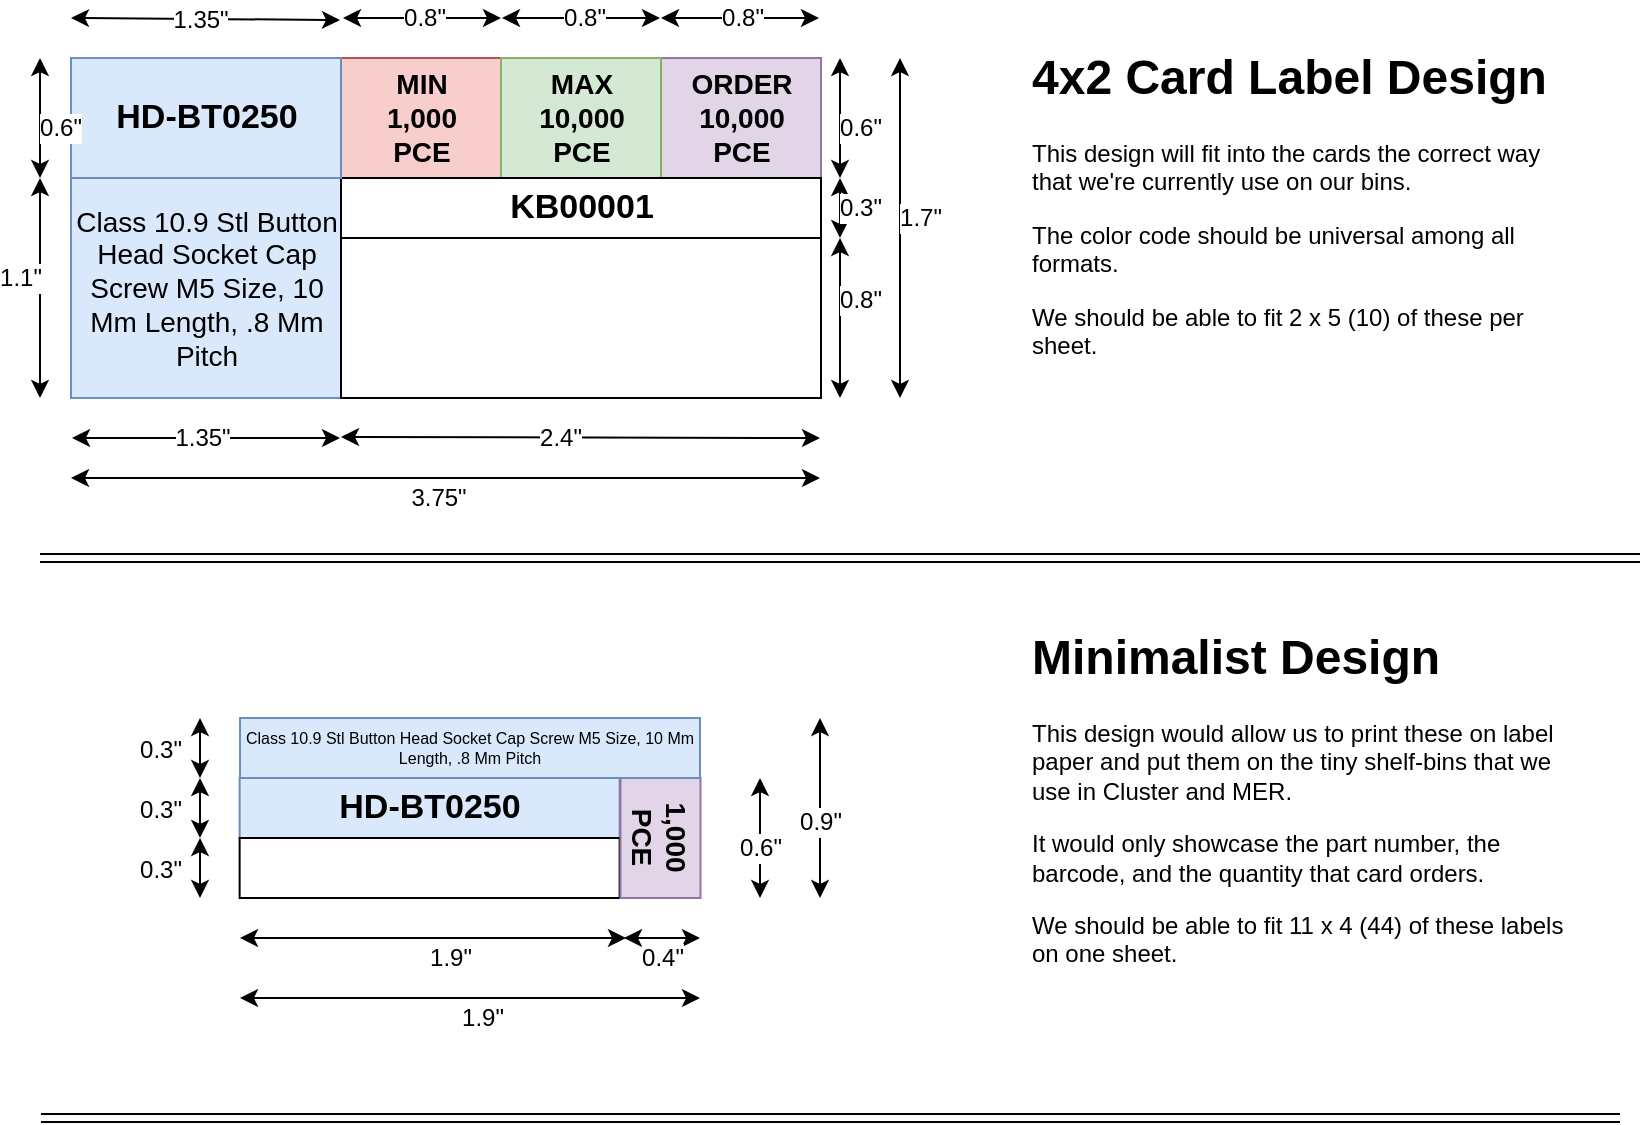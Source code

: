 <mxfile version="10.8.6" type="github"><diagram id="c_n3Q0lWU4w3SgG8-8b6" name="Page-1"><mxGraphModel dx="961" dy="514" grid="1" gridSize="10" guides="1" tooltips="1" connect="1" arrows="1" fold="1" page="1" pageScale="1" pageWidth="850" pageHeight="1100" math="0" shadow="0"><root><mxCell id="0"/><mxCell id="1" parent="0"/><mxCell id="8qEaiKg_Ph8CL1BP2FB5-1" value="" style="group;spacingTop=0;spacingLeft=0;spacingBottom=0;spacingRight=0;spacing=5;horizontal=1;verticalAlign=middle;align=center;labelPosition=center;verticalLabelPosition=middle;" vertex="1" connectable="0" parent="1"><mxGeometry x="45.5" y="40" width="395" height="200" as="geometry"/></mxCell><mxCell id="8qEaiKg_Ph8CL1BP2FB5-2" value="" style="rounded=0;whiteSpace=wrap;html=1;direction=west;" vertex="1" parent="8qEaiKg_Ph8CL1BP2FB5-1"><mxGeometry x="10" y="10" width="375" height="170" as="geometry"/></mxCell><mxCell id="8qEaiKg_Ph8CL1BP2FB5-3" value="&lt;p&gt;&lt;font style=&quot;font-size: 14px ; font-weight: normal&quot;&gt;Class 10.9 Stl Button Head Socket Cap Screw M5 Size, 10 Mm Length, .8 Mm Pitch&lt;/font&gt;&lt;/p&gt;" style="rounded=0;whiteSpace=wrap;html=1;fillColor=#dae8fc;strokeColor=#6c8ebf;" vertex="1" parent="8qEaiKg_Ph8CL1BP2FB5-1"><mxGeometry x="10" y="70" width="135" height="110" as="geometry"/></mxCell><mxCell id="8qEaiKg_Ph8CL1BP2FB5-4" value="&lt;b style=&quot;font-size: 14px&quot;&gt;MIN&lt;br&gt;1,000&lt;br&gt;PCE&lt;/b&gt;&lt;br&gt;" style="rounded=0;whiteSpace=wrap;html=1;fillColor=#f8cecc;strokeColor=#b85450;" vertex="1" parent="8qEaiKg_Ph8CL1BP2FB5-1"><mxGeometry x="145" y="10" width="80" height="60" as="geometry"/></mxCell><mxCell id="8qEaiKg_Ph8CL1BP2FB5-5" value="&lt;b style=&quot;font-size: 14px&quot;&gt;ORDER&lt;br&gt;10,000&lt;br&gt;PCE&lt;/b&gt;&lt;br&gt;" style="rounded=0;whiteSpace=wrap;html=1;fillColor=#e1d5e7;strokeColor=#9673a6;" vertex="1" parent="8qEaiKg_Ph8CL1BP2FB5-1"><mxGeometry x="305" y="10" width="80" height="60" as="geometry"/></mxCell><mxCell id="8qEaiKg_Ph8CL1BP2FB5-6" value="&lt;b style=&quot;font-size: 14px&quot;&gt;MAX&lt;br&gt;10,000&lt;br&gt;PCE&lt;/b&gt;&lt;br&gt;" style="rounded=0;whiteSpace=wrap;html=1;fillColor=#d5e8d4;strokeColor=#82b366;" vertex="1" parent="8qEaiKg_Ph8CL1BP2FB5-1"><mxGeometry x="225" y="10" width="80" height="60" as="geometry"/></mxCell><mxCell id="8qEaiKg_Ph8CL1BP2FB5-7" value="&lt;font style=&quot;font-size: 17px&quot;&gt;&lt;b&gt;KB00001&lt;/b&gt;&lt;/font&gt;" style="rounded=0;whiteSpace=wrap;html=1;" vertex="1" parent="8qEaiKg_Ph8CL1BP2FB5-1"><mxGeometry x="145" y="70" width="240" height="30" as="geometry"/></mxCell><mxCell id="8qEaiKg_Ph8CL1BP2FB5-8" value="&lt;span style=&quot;font-size: 17px&quot;&gt;&lt;b&gt;HD-BT0250&lt;/b&gt;&lt;/span&gt;" style="rounded=0;whiteSpace=wrap;html=1;fillColor=#dae8fc;strokeColor=#6c8ebf;" vertex="1" parent="8qEaiKg_Ph8CL1BP2FB5-1"><mxGeometry x="10" y="10" width="135" height="60" as="geometry"/></mxCell><mxCell id="8qEaiKg_Ph8CL1BP2FB5-9" value="" style="rounded=0;whiteSpace=wrap;html=1;image=https://cdn.shopifycloud.com/help/assets/manual/sell-in-person/hardware/barcode-scanner/1d-barcode-4fbf513f48675746ba39d9ea5078f377e5e1bb9de2966336088af8394b893b78.png;autosize=0;fixDash=0;collapsible=0;imageWidth=220;imageHeight=48;arcSize=48;absoluteArcSize=0;" vertex="1" parent="8qEaiKg_Ph8CL1BP2FB5-1"><mxGeometry x="145" y="100" width="240" height="80" as="geometry"/></mxCell><mxCell id="8qEaiKg_Ph8CL1BP2FB5-51" value="" style="endArrow=classic;startArrow=classic;html=1;" edge="1" parent="8qEaiKg_Ph8CL1BP2FB5-1"><mxGeometry width="50" height="50" relative="1" as="geometry"><mxPoint x="10.5" y="200" as="sourcePoint"/><mxPoint x="144.5" y="200" as="targetPoint"/></mxGeometry></mxCell><mxCell id="8qEaiKg_Ph8CL1BP2FB5-52" value="1.35&quot;" style="text;html=1;resizable=0;points=[];align=center;verticalAlign=middle;labelBackgroundColor=#ffffff;" vertex="1" connectable="0" parent="8qEaiKg_Ph8CL1BP2FB5-51"><mxGeometry x="-0.138" relative="1" as="geometry"><mxPoint x="6.5" as="offset"/></mxGeometry></mxCell><mxCell id="8qEaiKg_Ph8CL1BP2FB5-53" value="" style="endArrow=classic;startArrow=classic;html=1;" edge="1" parent="8qEaiKg_Ph8CL1BP2FB5-1"><mxGeometry width="50" height="50" relative="1" as="geometry"><mxPoint x="145" y="199.5" as="sourcePoint"/><mxPoint x="384.5" y="200" as="targetPoint"/></mxGeometry></mxCell><mxCell id="8qEaiKg_Ph8CL1BP2FB5-54" value="2.4&quot;" style="text;html=1;resizable=0;points=[];align=center;verticalAlign=middle;labelBackgroundColor=#ffffff;" vertex="1" connectable="0" parent="8qEaiKg_Ph8CL1BP2FB5-53"><mxGeometry x="-0.138" relative="1" as="geometry"><mxPoint x="6.5" as="offset"/></mxGeometry></mxCell><mxCell id="8qEaiKg_Ph8CL1BP2FB5-10" value="" style="endArrow=classic;startArrow=classic;html=1;" edge="1" parent="1"><mxGeometry width="50" height="50" relative="1" as="geometry"><mxPoint x="55.5" y="260" as="sourcePoint"/><mxPoint x="430" y="260" as="targetPoint"/></mxGeometry></mxCell><mxCell id="8qEaiKg_Ph8CL1BP2FB5-11" value="3.75&quot;" style="text;html=1;resizable=0;points=[];align=center;verticalAlign=middle;labelBackgroundColor=#ffffff;" vertex="1" connectable="0" parent="8qEaiKg_Ph8CL1BP2FB5-10"><mxGeometry x="-0.138" relative="1" as="geometry"><mxPoint x="22" y="10" as="offset"/></mxGeometry></mxCell><mxCell id="8qEaiKg_Ph8CL1BP2FB5-12" value="" style="endArrow=classic;startArrow=classic;html=1;" edge="1" parent="1"><mxGeometry width="50" height="50" relative="1" as="geometry"><mxPoint x="470" y="220" as="sourcePoint"/><mxPoint x="470" y="50" as="targetPoint"/></mxGeometry></mxCell><mxCell id="8qEaiKg_Ph8CL1BP2FB5-13" value="1.7&quot;" style="text;html=1;resizable=0;points=[];align=center;verticalAlign=middle;labelBackgroundColor=#ffffff;" vertex="1" connectable="0" parent="8qEaiKg_Ph8CL1BP2FB5-12"><mxGeometry x="-0.294" y="-2" relative="1" as="geometry"><mxPoint x="8" y="-30" as="offset"/></mxGeometry></mxCell><mxCell id="8qEaiKg_Ph8CL1BP2FB5-14" value="&lt;h1&gt;4x2 Card Label Design&lt;/h1&gt;&lt;p&gt;This design will fit into the cards the correct way that we're currently use on our bins.&lt;/p&gt;&lt;p&gt;The color code should be universal among all formats.&lt;/p&gt;&lt;p&gt;We should be able to fit 2 x 5 (10) of these per sheet.&lt;/p&gt;" style="text;html=1;strokeColor=none;fillColor=none;spacing=5;spacingTop=-20;whiteSpace=wrap;overflow=hidden;rounded=0;" vertex="1" parent="1"><mxGeometry x="530.5" y="40" width="280" height="170" as="geometry"/></mxCell><mxCell id="8qEaiKg_Ph8CL1BP2FB5-19" value="" style="endArrow=classic;startArrow=classic;html=1;" edge="1" parent="1"><mxGeometry width="50" height="50" relative="1" as="geometry"><mxPoint x="140" y="490" as="sourcePoint"/><mxPoint x="333" y="490" as="targetPoint"/></mxGeometry></mxCell><mxCell id="8qEaiKg_Ph8CL1BP2FB5-20" value="1.9&quot;" style="text;html=1;resizable=0;points=[];align=center;verticalAlign=middle;labelBackgroundColor=#ffffff;" vertex="1" connectable="0" parent="8qEaiKg_Ph8CL1BP2FB5-19"><mxGeometry x="-0.138" relative="1" as="geometry"><mxPoint x="22" y="10" as="offset"/></mxGeometry></mxCell><mxCell id="8qEaiKg_Ph8CL1BP2FB5-21" value="&lt;h1&gt;Minimalist Design&lt;/h1&gt;&lt;p&gt;This design would allow us to print these on label paper and put them on the tiny shelf-bins that we use in Cluster and MER.&amp;nbsp;&lt;/p&gt;&lt;p&gt;It would only showcase the part number, the barcode, and the quantity that card orders.&lt;/p&gt;&lt;p&gt;We should be able to fit 11 x 4 (44) of these labels on one sheet.&lt;/p&gt;" style="text;html=1;strokeColor=none;fillColor=none;spacing=5;spacingTop=-20;whiteSpace=wrap;overflow=hidden;rounded=0;" vertex="1" parent="1"><mxGeometry x="530.5" y="330" width="280" height="190" as="geometry"/></mxCell><mxCell id="8qEaiKg_Ph8CL1BP2FB5-22" value="" style="shape=link;html=1;" edge="1" parent="1"><mxGeometry width="50" height="50" relative="1" as="geometry"><mxPoint x="840" y="300" as="sourcePoint"/><mxPoint x="40" y="300" as="targetPoint"/></mxGeometry></mxCell><mxCell id="8qEaiKg_Ph8CL1BP2FB5-23" value="" style="endArrow=classic;startArrow=classic;html=1;" edge="1" parent="1"><mxGeometry width="50" height="50" relative="1" as="geometry"><mxPoint x="400" y="470" as="sourcePoint"/><mxPoint x="400" y="410" as="targetPoint"/></mxGeometry></mxCell><mxCell id="8qEaiKg_Ph8CL1BP2FB5-34" value="0.6&quot;" style="text;html=1;resizable=0;points=[];align=center;verticalAlign=middle;labelBackgroundColor=#ffffff;" vertex="1" connectable="0" parent="8qEaiKg_Ph8CL1BP2FB5-23"><mxGeometry x="-0.156" relative="1" as="geometry"><mxPoint as="offset"/></mxGeometry></mxCell><mxCell id="8qEaiKg_Ph8CL1BP2FB5-25" value="" style="shape=link;html=1;" edge="1" parent="1"><mxGeometry width="50" height="50" relative="1" as="geometry"><mxPoint x="830" y="580" as="sourcePoint"/><mxPoint x="40.5" y="580" as="targetPoint"/></mxGeometry></mxCell><mxCell id="8qEaiKg_Ph8CL1BP2FB5-26" value="" style="endArrow=classic;startArrow=classic;html=1;" edge="1" parent="1"><mxGeometry width="50" height="50" relative="1" as="geometry"><mxPoint x="332" y="490" as="sourcePoint"/><mxPoint x="370" y="490" as="targetPoint"/></mxGeometry></mxCell><mxCell id="8qEaiKg_Ph8CL1BP2FB5-27" value="0.4&quot;" style="text;html=1;resizable=0;points=[];align=center;verticalAlign=middle;labelBackgroundColor=#ffffff;" vertex="1" connectable="0" parent="8qEaiKg_Ph8CL1BP2FB5-26"><mxGeometry x="-0.138" relative="1" as="geometry"><mxPoint x="2" y="10" as="offset"/></mxGeometry></mxCell><mxCell id="8qEaiKg_Ph8CL1BP2FB5-28" value="&lt;font style=&quot;font-size: 17px&quot;&gt;&lt;b&gt;HD-BT0250&lt;/b&gt;&lt;/font&gt;" style="rounded=0;whiteSpace=wrap;html=1;fillColor=#dae8fc;strokeColor=#6c8ebf;" vertex="1" parent="1"><mxGeometry x="139.816" y="410" width="190" height="30" as="geometry"/></mxCell><mxCell id="8qEaiKg_Ph8CL1BP2FB5-29" value="" style="rounded=0;whiteSpace=wrap;html=1;image=https://cdn.shopifycloud.com/help/assets/manual/sell-in-person/hardware/barcode-scanner/1d-barcode-4fbf513f48675746ba39d9ea5078f377e5e1bb9de2966336088af8394b893b78.png;autosize=0;fixDash=0;collapsible=0;imageWidth=150;imageHeight=24;arcSize=12;absoluteArcSize=0;" vertex="1" parent="1"><mxGeometry x="139.816" y="440" width="190" height="30" as="geometry"/></mxCell><mxCell id="8qEaiKg_Ph8CL1BP2FB5-30" value="&lt;span style=&quot;font-size: 14px&quot;&gt;&lt;b&gt;1,000 PCE&lt;/b&gt;&lt;/span&gt;&lt;br&gt;" style="rounded=0;whiteSpace=wrap;html=1;direction=east;rotation=90;fillColor=#e1d5e7;strokeColor=#9673a6;" vertex="1" parent="1"><mxGeometry x="320.243" y="420" width="60" height="40" as="geometry"/></mxCell><mxCell id="8qEaiKg_Ph8CL1BP2FB5-32" value="" style="endArrow=classic;startArrow=classic;html=1;" edge="1" parent="1"><mxGeometry width="50" height="50" relative="1" as="geometry"><mxPoint x="140" y="520" as="sourcePoint"/><mxPoint x="370" y="520" as="targetPoint"/></mxGeometry></mxCell><mxCell id="8qEaiKg_Ph8CL1BP2FB5-33" value="1.9&quot;" style="text;html=1;resizable=0;points=[];align=center;verticalAlign=middle;labelBackgroundColor=#ffffff;" vertex="1" connectable="0" parent="8qEaiKg_Ph8CL1BP2FB5-32"><mxGeometry x="-0.138" relative="1" as="geometry"><mxPoint x="22" y="10" as="offset"/></mxGeometry></mxCell><mxCell id="8qEaiKg_Ph8CL1BP2FB5-35" value="&lt;h6&gt;&lt;font style=&quot;font-size: 8px ; font-weight: normal&quot;&gt;Class 10.9 Stl Button Head Socket Cap Screw M5 Size, 10 Mm Length, .8 Mm Pitch&lt;/font&gt;&lt;/h6&gt;" style="rounded=0;whiteSpace=wrap;html=1;fillColor=#dae8fc;strokeColor=#6c8ebf;fontStyle=0" vertex="1" parent="1"><mxGeometry x="140" y="380" width="230" height="30" as="geometry"/></mxCell><mxCell id="8qEaiKg_Ph8CL1BP2FB5-36" value="" style="endArrow=classic;startArrow=classic;html=1;" edge="1" parent="1"><mxGeometry width="50" height="50" relative="1" as="geometry"><mxPoint x="430" y="470" as="sourcePoint"/><mxPoint x="430" y="380" as="targetPoint"/></mxGeometry></mxCell><mxCell id="8qEaiKg_Ph8CL1BP2FB5-37" value="0.9&quot;" style="text;html=1;resizable=0;points=[];align=center;verticalAlign=middle;labelBackgroundColor=#ffffff;" vertex="1" connectable="0" parent="8qEaiKg_Ph8CL1BP2FB5-36"><mxGeometry x="-0.156" relative="1" as="geometry"><mxPoint as="offset"/></mxGeometry></mxCell><mxCell id="8qEaiKg_Ph8CL1BP2FB5-38" value="" style="endArrow=classic;startArrow=classic;html=1;" edge="1" parent="1"><mxGeometry width="50" height="50" relative="1" as="geometry"><mxPoint x="120" y="470" as="sourcePoint"/><mxPoint x="120" y="440" as="targetPoint"/></mxGeometry></mxCell><mxCell id="8qEaiKg_Ph8CL1BP2FB5-39" value="0.3&quot;" style="text;html=1;resizable=0;points=[];align=center;verticalAlign=middle;labelBackgroundColor=#ffffff;" vertex="1" connectable="0" parent="8qEaiKg_Ph8CL1BP2FB5-38"><mxGeometry x="-0.156" relative="1" as="geometry"><mxPoint x="-20" y="-2" as="offset"/></mxGeometry></mxCell><mxCell id="8qEaiKg_Ph8CL1BP2FB5-40" value="" style="endArrow=classic;startArrow=classic;html=1;" edge="1" parent="1"><mxGeometry width="50" height="50" relative="1" as="geometry"><mxPoint x="120" y="440" as="sourcePoint"/><mxPoint x="120" y="410" as="targetPoint"/></mxGeometry></mxCell><mxCell id="8qEaiKg_Ph8CL1BP2FB5-41" value="0.3&quot;" style="text;html=1;resizable=0;points=[];align=center;verticalAlign=middle;labelBackgroundColor=#ffffff;" vertex="1" connectable="0" parent="8qEaiKg_Ph8CL1BP2FB5-40"><mxGeometry x="-0.156" relative="1" as="geometry"><mxPoint x="-20" y="-2" as="offset"/></mxGeometry></mxCell><mxCell id="8qEaiKg_Ph8CL1BP2FB5-42" value="" style="endArrow=classic;startArrow=classic;html=1;" edge="1" parent="1"><mxGeometry width="50" height="50" relative="1" as="geometry"><mxPoint x="120" y="410" as="sourcePoint"/><mxPoint x="120" y="380" as="targetPoint"/></mxGeometry></mxCell><mxCell id="8qEaiKg_Ph8CL1BP2FB5-43" value="0.3&quot;" style="text;html=1;resizable=0;points=[];align=center;verticalAlign=middle;labelBackgroundColor=#ffffff;" vertex="1" connectable="0" parent="8qEaiKg_Ph8CL1BP2FB5-42"><mxGeometry x="-0.156" relative="1" as="geometry"><mxPoint x="-20" y="-2" as="offset"/></mxGeometry></mxCell><mxCell id="8qEaiKg_Ph8CL1BP2FB5-45" value="" style="endArrow=classic;startArrow=classic;html=1;" edge="1" parent="1"><mxGeometry width="50" height="50" relative="1" as="geometry"><mxPoint x="440" y="220" as="sourcePoint"/><mxPoint x="440" y="140" as="targetPoint"/></mxGeometry></mxCell><mxCell id="8qEaiKg_Ph8CL1BP2FB5-46" value="0.8&quot;" style="text;html=1;resizable=0;points=[];align=center;verticalAlign=middle;labelBackgroundColor=#ffffff;" vertex="1" connectable="0" parent="8qEaiKg_Ph8CL1BP2FB5-45"><mxGeometry x="-0.294" y="-2" relative="1" as="geometry"><mxPoint x="8" y="-21.5" as="offset"/></mxGeometry></mxCell><mxCell id="8qEaiKg_Ph8CL1BP2FB5-47" value="" style="endArrow=classic;startArrow=classic;html=1;" edge="1" parent="1"><mxGeometry width="50" height="50" relative="1" as="geometry"><mxPoint x="440" y="140" as="sourcePoint"/><mxPoint x="440" y="110" as="targetPoint"/></mxGeometry></mxCell><mxCell id="8qEaiKg_Ph8CL1BP2FB5-48" value="0.3&quot;" style="text;html=1;resizable=0;points=[];align=center;verticalAlign=middle;labelBackgroundColor=#ffffff;" vertex="1" connectable="0" parent="8qEaiKg_Ph8CL1BP2FB5-47"><mxGeometry x="-0.294" y="-2" relative="1" as="geometry"><mxPoint x="8" y="-4.5" as="offset"/></mxGeometry></mxCell><mxCell id="8qEaiKg_Ph8CL1BP2FB5-49" value="" style="endArrow=classic;startArrow=classic;html=1;" edge="1" parent="1"><mxGeometry width="50" height="50" relative="1" as="geometry"><mxPoint x="440" y="110" as="sourcePoint"/><mxPoint x="440" y="50" as="targetPoint"/></mxGeometry></mxCell><mxCell id="8qEaiKg_Ph8CL1BP2FB5-50" value="0.6&quot;" style="text;html=1;resizable=0;points=[];align=center;verticalAlign=middle;labelBackgroundColor=#ffffff;" vertex="1" connectable="0" parent="8qEaiKg_Ph8CL1BP2FB5-49"><mxGeometry x="-0.294" y="-2" relative="1" as="geometry"><mxPoint x="8" y="-4.5" as="offset"/></mxGeometry></mxCell><mxCell id="8qEaiKg_Ph8CL1BP2FB5-56" value="" style="endArrow=classic;startArrow=classic;html=1;" edge="1" parent="1"><mxGeometry width="50" height="50" relative="1" as="geometry"><mxPoint x="55.5" y="30" as="sourcePoint"/><mxPoint x="190" y="31" as="targetPoint"/></mxGeometry></mxCell><mxCell id="8qEaiKg_Ph8CL1BP2FB5-57" value="1.35&quot;" style="text;html=1;resizable=0;points=[];align=center;verticalAlign=middle;labelBackgroundColor=#ffffff;" vertex="1" connectable="0" parent="8qEaiKg_Ph8CL1BP2FB5-56"><mxGeometry x="-0.138" relative="1" as="geometry"><mxPoint x="6.5" as="offset"/></mxGeometry></mxCell><mxCell id="8qEaiKg_Ph8CL1BP2FB5-58" value="" style="endArrow=classic;startArrow=classic;html=1;" edge="1" parent="1"><mxGeometry width="50" height="50" relative="1" as="geometry"><mxPoint x="191.5" y="30" as="sourcePoint"/><mxPoint x="270.5" y="30" as="targetPoint"/></mxGeometry></mxCell><mxCell id="8qEaiKg_Ph8CL1BP2FB5-59" value="0.8&quot;" style="text;html=1;resizable=0;points=[];align=center;verticalAlign=middle;labelBackgroundColor=#ffffff;" vertex="1" connectable="0" parent="8qEaiKg_Ph8CL1BP2FB5-58"><mxGeometry x="-0.138" relative="1" as="geometry"><mxPoint x="6.5" as="offset"/></mxGeometry></mxCell><mxCell id="8qEaiKg_Ph8CL1BP2FB5-62" value="" style="endArrow=classic;startArrow=classic;html=1;" edge="1" parent="1"><mxGeometry width="50" height="50" relative="1" as="geometry"><mxPoint x="271" y="30" as="sourcePoint"/><mxPoint x="350" y="30" as="targetPoint"/></mxGeometry></mxCell><mxCell id="8qEaiKg_Ph8CL1BP2FB5-63" value="0.8&quot;" style="text;html=1;resizable=0;points=[];align=center;verticalAlign=middle;labelBackgroundColor=#ffffff;" vertex="1" connectable="0" parent="8qEaiKg_Ph8CL1BP2FB5-62"><mxGeometry x="-0.138" relative="1" as="geometry"><mxPoint x="6.5" as="offset"/></mxGeometry></mxCell><mxCell id="8qEaiKg_Ph8CL1BP2FB5-64" value="" style="endArrow=classic;startArrow=classic;html=1;" edge="1" parent="1"><mxGeometry width="50" height="50" relative="1" as="geometry"><mxPoint x="350.5" y="30" as="sourcePoint"/><mxPoint x="429.5" y="30" as="targetPoint"/></mxGeometry></mxCell><mxCell id="8qEaiKg_Ph8CL1BP2FB5-65" value="0.8&quot;" style="text;html=1;resizable=0;points=[];align=center;verticalAlign=middle;labelBackgroundColor=#ffffff;" vertex="1" connectable="0" parent="8qEaiKg_Ph8CL1BP2FB5-64"><mxGeometry x="-0.138" relative="1" as="geometry"><mxPoint x="6.5" as="offset"/></mxGeometry></mxCell><mxCell id="8qEaiKg_Ph8CL1BP2FB5-66" value="" style="endArrow=classic;startArrow=classic;html=1;" edge="1" parent="1"><mxGeometry width="50" height="50" relative="1" as="geometry"><mxPoint x="40" y="110" as="sourcePoint"/><mxPoint x="40" y="50" as="targetPoint"/></mxGeometry></mxCell><mxCell id="8qEaiKg_Ph8CL1BP2FB5-67" value="0.6&quot;" style="text;html=1;resizable=0;points=[];align=center;verticalAlign=middle;labelBackgroundColor=#ffffff;" vertex="1" connectable="0" parent="8qEaiKg_Ph8CL1BP2FB5-66"><mxGeometry x="-0.294" y="-2" relative="1" as="geometry"><mxPoint x="8" y="-4.5" as="offset"/></mxGeometry></mxCell><mxCell id="8qEaiKg_Ph8CL1BP2FB5-68" value="" style="endArrow=classic;startArrow=classic;html=1;" edge="1" parent="1"><mxGeometry width="50" height="50" relative="1" as="geometry"><mxPoint x="40" y="220" as="sourcePoint"/><mxPoint x="40" y="110" as="targetPoint"/></mxGeometry></mxCell><mxCell id="8qEaiKg_Ph8CL1BP2FB5-69" value="1.1&quot;" style="text;html=1;resizable=0;points=[];align=center;verticalAlign=middle;labelBackgroundColor=#ffffff;" vertex="1" connectable="0" parent="8qEaiKg_Ph8CL1BP2FB5-68"><mxGeometry x="-0.294" y="-2" relative="1" as="geometry"><mxPoint x="-12" y="-21" as="offset"/></mxGeometry></mxCell></root></mxGraphModel></diagram></mxfile>